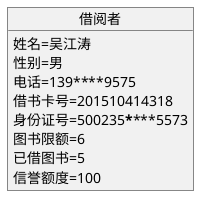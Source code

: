 @startuml
object 借阅者{
    姓名=吴江涛
    性别=男
    电话=139****9575
    借书卡号=201510414318
    身份证号=500235********5573
    图书限额=6
    已借图书=5
    信誉额度=100
}
@enduml